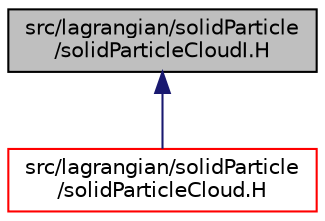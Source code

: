 digraph "src/lagrangian/solidParticle/solidParticleCloudI.H"
{
  bgcolor="transparent";
  edge [fontname="Helvetica",fontsize="10",labelfontname="Helvetica",labelfontsize="10"];
  node [fontname="Helvetica",fontsize="10",shape=record];
  Node1 [label="src/lagrangian/solidParticle\l/solidParticleCloudI.H",height=0.2,width=0.4,color="black", fillcolor="grey75", style="filled", fontcolor="black"];
  Node1 -> Node2 [dir="back",color="midnightblue",fontsize="10",style="solid",fontname="Helvetica"];
  Node2 [label="src/lagrangian/solidParticle\l/solidParticleCloud.H",height=0.2,width=0.4,color="red",URL="$a07262.html"];
}
